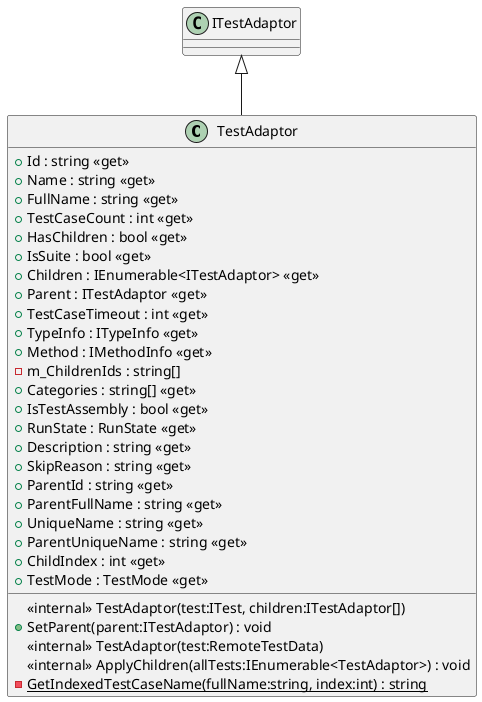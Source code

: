 @startuml
class TestAdaptor {
    <<internal>> TestAdaptor(test:ITest, children:ITestAdaptor[])
    + SetParent(parent:ITestAdaptor) : void
    <<internal>> TestAdaptor(test:RemoteTestData)
    <<internal>> ApplyChildren(allTests:IEnumerable<TestAdaptor>) : void
    + Id : string <<get>>
    + Name : string <<get>>
    + FullName : string <<get>>
    + TestCaseCount : int <<get>>
    + HasChildren : bool <<get>>
    + IsSuite : bool <<get>>
    + Children : IEnumerable<ITestAdaptor> <<get>>
    + Parent : ITestAdaptor <<get>>
    + TestCaseTimeout : int <<get>>
    + TypeInfo : ITypeInfo <<get>>
    + Method : IMethodInfo <<get>>
    - m_ChildrenIds : string[]
    + Categories : string[] <<get>>
    + IsTestAssembly : bool <<get>>
    + RunState : RunState <<get>>
    + Description : string <<get>>
    + SkipReason : string <<get>>
    + ParentId : string <<get>>
    + ParentFullName : string <<get>>
    + UniqueName : string <<get>>
    + ParentUniqueName : string <<get>>
    + ChildIndex : int <<get>>
    + TestMode : TestMode <<get>>
    - {static} GetIndexedTestCaseName(fullName:string, index:int) : string
}
ITestAdaptor <|-- TestAdaptor
@enduml
